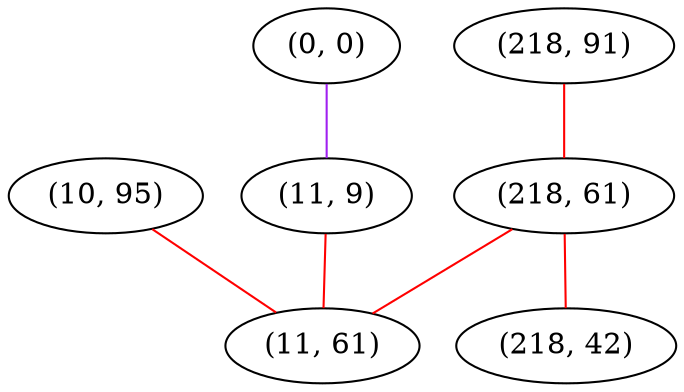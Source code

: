 graph "" {
"(10, 95)";
"(0, 0)";
"(218, 91)";
"(218, 61)";
"(11, 9)";
"(11, 61)";
"(218, 42)";
"(10, 95)" -- "(11, 61)"  [color=red, key=0, weight=1];
"(0, 0)" -- "(11, 9)"  [color=purple, key=0, weight=4];
"(218, 91)" -- "(218, 61)"  [color=red, key=0, weight=1];
"(218, 61)" -- "(218, 42)"  [color=red, key=0, weight=1];
"(218, 61)" -- "(11, 61)"  [color=red, key=0, weight=1];
"(11, 9)" -- "(11, 61)"  [color=red, key=0, weight=1];
}
